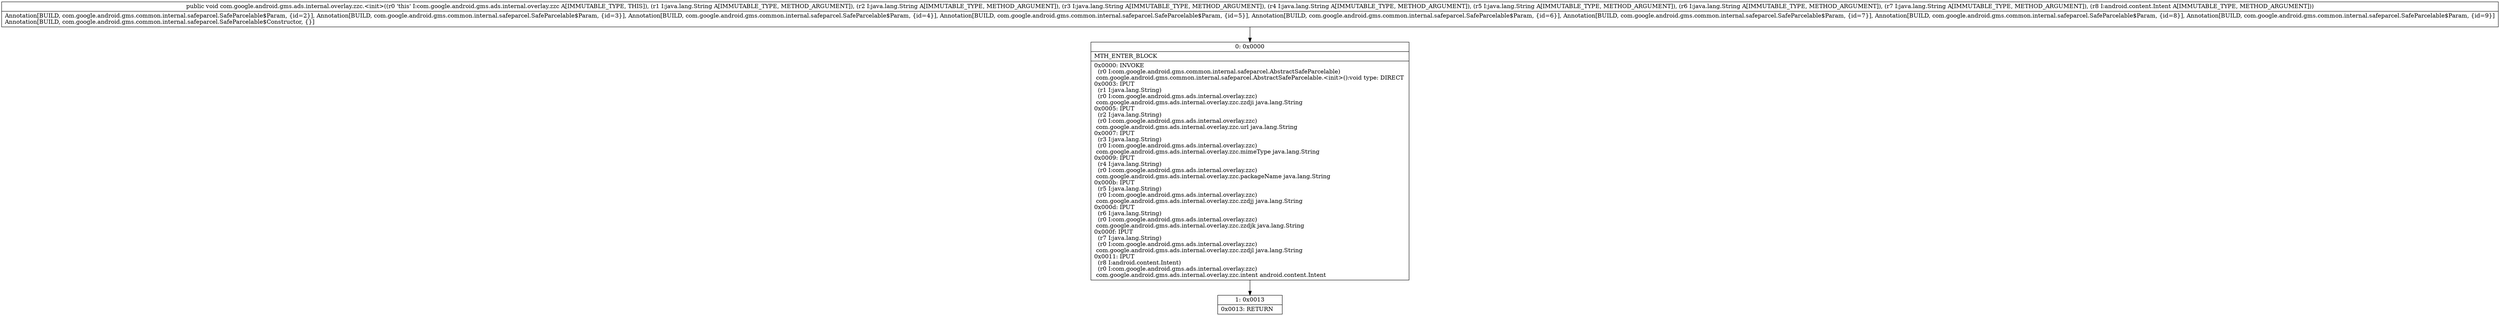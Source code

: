 digraph "CFG forcom.google.android.gms.ads.internal.overlay.zzc.\<init\>(Ljava\/lang\/String;Ljava\/lang\/String;Ljava\/lang\/String;Ljava\/lang\/String;Ljava\/lang\/String;Ljava\/lang\/String;Ljava\/lang\/String;Landroid\/content\/Intent;)V" {
Node_0 [shape=record,label="{0\:\ 0x0000|MTH_ENTER_BLOCK\l|0x0000: INVOKE  \l  (r0 I:com.google.android.gms.common.internal.safeparcel.AbstractSafeParcelable)\l com.google.android.gms.common.internal.safeparcel.AbstractSafeParcelable.\<init\>():void type: DIRECT \l0x0003: IPUT  \l  (r1 I:java.lang.String)\l  (r0 I:com.google.android.gms.ads.internal.overlay.zzc)\l com.google.android.gms.ads.internal.overlay.zzc.zzdji java.lang.String \l0x0005: IPUT  \l  (r2 I:java.lang.String)\l  (r0 I:com.google.android.gms.ads.internal.overlay.zzc)\l com.google.android.gms.ads.internal.overlay.zzc.url java.lang.String \l0x0007: IPUT  \l  (r3 I:java.lang.String)\l  (r0 I:com.google.android.gms.ads.internal.overlay.zzc)\l com.google.android.gms.ads.internal.overlay.zzc.mimeType java.lang.String \l0x0009: IPUT  \l  (r4 I:java.lang.String)\l  (r0 I:com.google.android.gms.ads.internal.overlay.zzc)\l com.google.android.gms.ads.internal.overlay.zzc.packageName java.lang.String \l0x000b: IPUT  \l  (r5 I:java.lang.String)\l  (r0 I:com.google.android.gms.ads.internal.overlay.zzc)\l com.google.android.gms.ads.internal.overlay.zzc.zzdjj java.lang.String \l0x000d: IPUT  \l  (r6 I:java.lang.String)\l  (r0 I:com.google.android.gms.ads.internal.overlay.zzc)\l com.google.android.gms.ads.internal.overlay.zzc.zzdjk java.lang.String \l0x000f: IPUT  \l  (r7 I:java.lang.String)\l  (r0 I:com.google.android.gms.ads.internal.overlay.zzc)\l com.google.android.gms.ads.internal.overlay.zzc.zzdjl java.lang.String \l0x0011: IPUT  \l  (r8 I:android.content.Intent)\l  (r0 I:com.google.android.gms.ads.internal.overlay.zzc)\l com.google.android.gms.ads.internal.overlay.zzc.intent android.content.Intent \l}"];
Node_1 [shape=record,label="{1\:\ 0x0013|0x0013: RETURN   \l}"];
MethodNode[shape=record,label="{public void com.google.android.gms.ads.internal.overlay.zzc.\<init\>((r0 'this' I:com.google.android.gms.ads.internal.overlay.zzc A[IMMUTABLE_TYPE, THIS]), (r1 I:java.lang.String A[IMMUTABLE_TYPE, METHOD_ARGUMENT]), (r2 I:java.lang.String A[IMMUTABLE_TYPE, METHOD_ARGUMENT]), (r3 I:java.lang.String A[IMMUTABLE_TYPE, METHOD_ARGUMENT]), (r4 I:java.lang.String A[IMMUTABLE_TYPE, METHOD_ARGUMENT]), (r5 I:java.lang.String A[IMMUTABLE_TYPE, METHOD_ARGUMENT]), (r6 I:java.lang.String A[IMMUTABLE_TYPE, METHOD_ARGUMENT]), (r7 I:java.lang.String A[IMMUTABLE_TYPE, METHOD_ARGUMENT]), (r8 I:android.content.Intent A[IMMUTABLE_TYPE, METHOD_ARGUMENT]))  | Annotation[BUILD, com.google.android.gms.common.internal.safeparcel.SafeParcelable$Param, \{id=2\}], Annotation[BUILD, com.google.android.gms.common.internal.safeparcel.SafeParcelable$Param, \{id=3\}], Annotation[BUILD, com.google.android.gms.common.internal.safeparcel.SafeParcelable$Param, \{id=4\}], Annotation[BUILD, com.google.android.gms.common.internal.safeparcel.SafeParcelable$Param, \{id=5\}], Annotation[BUILD, com.google.android.gms.common.internal.safeparcel.SafeParcelable$Param, \{id=6\}], Annotation[BUILD, com.google.android.gms.common.internal.safeparcel.SafeParcelable$Param, \{id=7\}], Annotation[BUILD, com.google.android.gms.common.internal.safeparcel.SafeParcelable$Param, \{id=8\}], Annotation[BUILD, com.google.android.gms.common.internal.safeparcel.SafeParcelable$Param, \{id=9\}]\lAnnotation[BUILD, com.google.android.gms.common.internal.safeparcel.SafeParcelable$Constructor, \{\}]\l}"];
MethodNode -> Node_0;
Node_0 -> Node_1;
}

